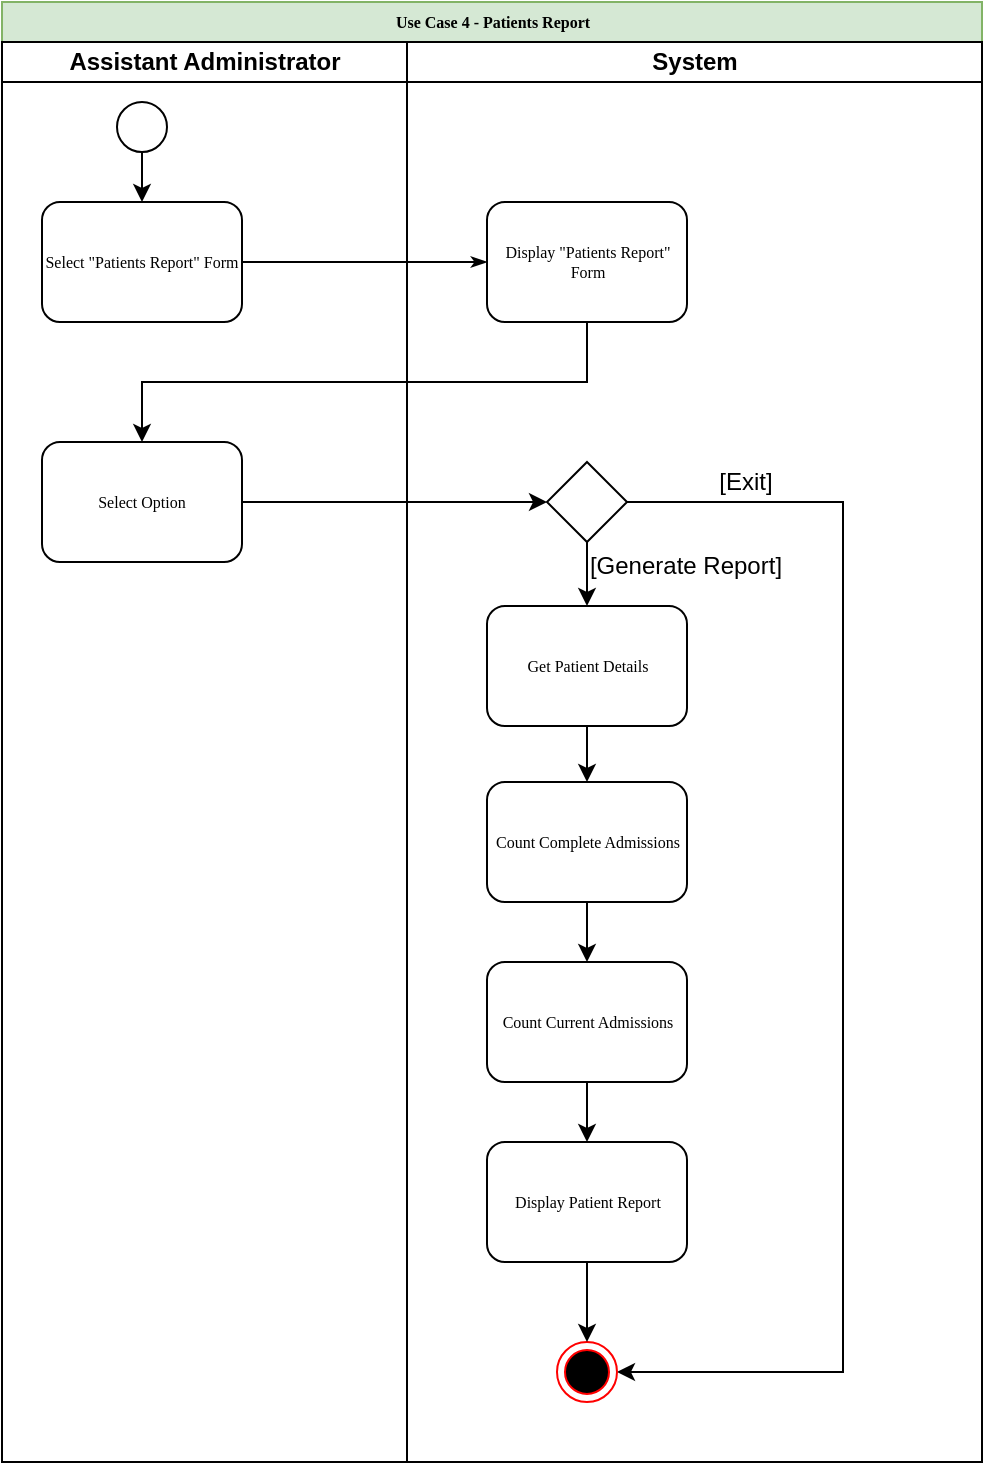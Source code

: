 <mxfile version="13.1.3" type="device"><diagram name="Page-1" id="74e2e168-ea6b-b213-b513-2b3c1d86103e"><mxGraphModel dx="1038" dy="500" grid="1" gridSize="10" guides="1" tooltips="1" connect="1" arrows="1" fold="1" page="1" pageScale="1" pageWidth="1100" pageHeight="850" background="#ffffff" math="0" shadow="0"><root><mxCell id="0"/><mxCell id="1" parent="0"/><mxCell id="77e6c97f196da883-1" value="Use Case 4 - Patients Report" style="swimlane;html=1;childLayout=stackLayout;startSize=20;rounded=0;shadow=0;labelBackgroundColor=none;strokeWidth=1;fontFamily=Verdana;fontSize=8;align=center;fillColor=#d5e8d4;strokeColor=#82b366;" parent="1" vertex="1"><mxGeometry x="70" y="60" width="490" height="730" as="geometry"/></mxCell><mxCell id="77e6c97f196da883-2" value="Assistant Administrator" style="swimlane;html=1;startSize=20;" parent="77e6c97f196da883-1" vertex="1"><mxGeometry y="20" width="202.5" height="710" as="geometry"/></mxCell><mxCell id="ZdBTL1t5dG3beJrsOJjh-3" value="" style="edgeStyle=orthogonalEdgeStyle;rounded=0;orthogonalLoop=1;jettySize=auto;html=1;" parent="77e6c97f196da883-2" source="ZdBTL1t5dG3beJrsOJjh-1" target="77e6c97f196da883-8" edge="1"><mxGeometry relative="1" as="geometry"/></mxCell><mxCell id="ZdBTL1t5dG3beJrsOJjh-1" value="" style="ellipse;whiteSpace=wrap;html=1;aspect=fixed;" parent="77e6c97f196da883-2" vertex="1"><mxGeometry x="57.5" y="30" width="25" height="25" as="geometry"/></mxCell><mxCell id="77e6c97f196da883-8" value="Select &quot;Patients Report&quot; Form" style="rounded=1;whiteSpace=wrap;html=1;shadow=0;labelBackgroundColor=none;strokeWidth=1;fontFamily=Verdana;fontSize=8;align=center;" parent="77e6c97f196da883-2" vertex="1"><mxGeometry x="20" y="80" width="100" height="60" as="geometry"/></mxCell><mxCell id="77e6c97f196da883-9" value="Select Option" style="rounded=1;whiteSpace=wrap;html=1;shadow=0;labelBackgroundColor=none;strokeWidth=1;fontFamily=Verdana;fontSize=8;align=center;" parent="77e6c97f196da883-2" vertex="1"><mxGeometry x="20" y="200" width="100" height="60" as="geometry"/></mxCell><mxCell id="77e6c97f196da883-26" style="edgeStyle=orthogonalEdgeStyle;rounded=1;html=1;labelBackgroundColor=none;startArrow=none;startFill=0;startSize=5;endArrow=classicThin;endFill=1;endSize=5;jettySize=auto;orthogonalLoop=1;strokeWidth=1;fontFamily=Verdana;fontSize=8" parent="77e6c97f196da883-1" source="77e6c97f196da883-8" target="77e6c97f196da883-11" edge="1"><mxGeometry relative="1" as="geometry"/></mxCell><mxCell id="ZdBTL1t5dG3beJrsOJjh-22" style="edgeStyle=orthogonalEdgeStyle;rounded=0;orthogonalLoop=1;jettySize=auto;html=1;exitX=0.5;exitY=1;exitDx=0;exitDy=0;entryX=0.5;entryY=0;entryDx=0;entryDy=0;" parent="77e6c97f196da883-1" source="77e6c97f196da883-11" target="77e6c97f196da883-9" edge="1"><mxGeometry relative="1" as="geometry"/></mxCell><mxCell id="77e6c97f196da883-3" value="System" style="swimlane;html=1;startSize=20;" parent="77e6c97f196da883-1" vertex="1"><mxGeometry x="202.5" y="20" width="287.5" height="710" as="geometry"/></mxCell><mxCell id="ZdBTL1t5dG3beJrsOJjh-29" style="edgeStyle=orthogonalEdgeStyle;rounded=0;orthogonalLoop=1;jettySize=auto;html=1;exitX=0.5;exitY=1;exitDx=0;exitDy=0;entryX=0.5;entryY=0;entryDx=0;entryDy=0;" parent="77e6c97f196da883-3" source="ZdBTL1t5dG3beJrsOJjh-34" target="ZdBTL1t5dG3beJrsOJjh-12" edge="1"><mxGeometry relative="1" as="geometry"><mxPoint x="90" y="440" as="sourcePoint"/></mxGeometry></mxCell><mxCell id="ZdBTL1t5dG3beJrsOJjh-28" style="edgeStyle=orthogonalEdgeStyle;rounded=0;orthogonalLoop=1;jettySize=auto;html=1;exitX=0.5;exitY=1;exitDx=0;exitDy=0;entryX=0.5;entryY=0;entryDx=0;entryDy=0;" parent="77e6c97f196da883-3" source="ZdBTL1t5dG3beJrsOJjh-10" target="ZdBTL1t5dG3beJrsOJjh-34" edge="1"><mxGeometry relative="1" as="geometry"><mxPoint x="90" y="400" as="targetPoint"/></mxGeometry></mxCell><mxCell id="ZdBTL1t5dG3beJrsOJjh-15" value="" style="edgeStyle=orthogonalEdgeStyle;rounded=0;orthogonalLoop=1;jettySize=auto;html=1;" parent="77e6c97f196da883-3" source="ZdBTL1t5dG3beJrsOJjh-12" target="ZdBTL1t5dG3beJrsOJjh-14" edge="1"><mxGeometry relative="1" as="geometry"/></mxCell><mxCell id="h-5WbY8Kj9ZnpLu-7VH0-2" style="edgeStyle=orthogonalEdgeStyle;rounded=0;orthogonalLoop=1;jettySize=auto;html=1;exitX=0.5;exitY=1;exitDx=0;exitDy=0;entryX=0.5;entryY=0;entryDx=0;entryDy=0;" edge="1" parent="77e6c97f196da883-3" source="orHqrfdDFe3BLP-A-lB_-1" target="ZdBTL1t5dG3beJrsOJjh-10"><mxGeometry relative="1" as="geometry"/></mxCell><mxCell id="h-5WbY8Kj9ZnpLu-7VH0-3" style="edgeStyle=orthogonalEdgeStyle;rounded=0;orthogonalLoop=1;jettySize=auto;html=1;exitX=1;exitY=0.5;exitDx=0;exitDy=0;entryX=1;entryY=0.5;entryDx=0;entryDy=0;" edge="1" parent="77e6c97f196da883-3" source="orHqrfdDFe3BLP-A-lB_-1" target="ZdBTL1t5dG3beJrsOJjh-24"><mxGeometry relative="1" as="geometry"><Array as="points"><mxPoint x="218" y="230"/><mxPoint x="218" y="665"/></Array></mxGeometry></mxCell><mxCell id="orHqrfdDFe3BLP-A-lB_-1" value="" style="rhombus;whiteSpace=wrap;html=1;" parent="77e6c97f196da883-3" vertex="1"><mxGeometry x="70" y="210" width="40" height="40" as="geometry"/></mxCell><mxCell id="ZdBTL1t5dG3beJrsOJjh-24" value="" style="ellipse;html=1;shape=endState;fillColor=#000000;strokeColor=#ff0000;" parent="77e6c97f196da883-3" vertex="1"><mxGeometry x="75" y="650" width="30" height="30" as="geometry"/></mxCell><mxCell id="orHqrfdDFe3BLP-A-lB_-2" style="edgeStyle=orthogonalEdgeStyle;rounded=0;orthogonalLoop=1;jettySize=auto;html=1;exitX=0.5;exitY=1;exitDx=0;exitDy=0;entryX=0.5;entryY=0;entryDx=0;entryDy=0;" parent="77e6c97f196da883-3" source="ZdBTL1t5dG3beJrsOJjh-14" target="ZdBTL1t5dG3beJrsOJjh-24" edge="1"><mxGeometry relative="1" as="geometry"/></mxCell><mxCell id="ZdBTL1t5dG3beJrsOJjh-14" value="Display Patient Report" style="rounded=1;whiteSpace=wrap;html=1;shadow=0;labelBackgroundColor=none;strokeWidth=1;fontFamily=Verdana;fontSize=8;align=center;" parent="77e6c97f196da883-3" vertex="1"><mxGeometry x="40" y="550" width="100" height="60" as="geometry"/></mxCell><mxCell id="ZdBTL1t5dG3beJrsOJjh-10" value="Get Patient Details" style="rounded=1;whiteSpace=wrap;html=1;shadow=0;labelBackgroundColor=none;strokeWidth=1;fontFamily=Verdana;fontSize=8;align=center;" parent="77e6c97f196da883-3" vertex="1"><mxGeometry x="40" y="282" width="100" height="60" as="geometry"/></mxCell><mxCell id="77e6c97f196da883-11" value="Display &quot;Patients Report&quot; Form" style="rounded=1;whiteSpace=wrap;html=1;shadow=0;labelBackgroundColor=none;strokeWidth=1;fontFamily=Verdana;fontSize=8;align=center;" parent="77e6c97f196da883-3" vertex="1"><mxGeometry x="40" y="80" width="100" height="60" as="geometry"/></mxCell><mxCell id="ZdBTL1t5dG3beJrsOJjh-34" value="Count Complete Admissions" style="rounded=1;whiteSpace=wrap;html=1;shadow=0;labelBackgroundColor=none;strokeWidth=1;fontFamily=Verdana;fontSize=8;align=center;" parent="77e6c97f196da883-3" vertex="1"><mxGeometry x="40" y="370" width="100" height="60" as="geometry"/></mxCell><mxCell id="ZdBTL1t5dG3beJrsOJjh-12" value="Count Current Admissions" style="rounded=1;whiteSpace=wrap;html=1;shadow=0;labelBackgroundColor=none;strokeWidth=1;fontFamily=Verdana;fontSize=8;align=center;" parent="77e6c97f196da883-3" vertex="1"><mxGeometry x="40" y="460" width="100" height="60" as="geometry"/></mxCell><mxCell id="ZdBTL1t5dG3beJrsOJjh-45" value="[Generate Report]" style="text;html=1;strokeColor=none;fillColor=none;align=center;verticalAlign=middle;whiteSpace=wrap;rounded=0;" parent="77e6c97f196da883-3" vertex="1"><mxGeometry x="89.75" y="252" width="100" height="20" as="geometry"/></mxCell><mxCell id="orHqrfdDFe3BLP-A-lB_-4" value="[Exit]" style="text;html=1;strokeColor=none;fillColor=none;align=center;verticalAlign=middle;whiteSpace=wrap;rounded=0;" parent="77e6c97f196da883-3" vertex="1"><mxGeometry x="149.75" y="210" width="40" height="20" as="geometry"/></mxCell><mxCell id="h-5WbY8Kj9ZnpLu-7VH0-1" style="edgeStyle=orthogonalEdgeStyle;rounded=0;orthogonalLoop=1;jettySize=auto;html=1;exitX=1;exitY=0.5;exitDx=0;exitDy=0;entryX=0;entryY=0.5;entryDx=0;entryDy=0;" edge="1" parent="77e6c97f196da883-1" source="77e6c97f196da883-9" target="orHqrfdDFe3BLP-A-lB_-1"><mxGeometry relative="1" as="geometry"/></mxCell></root></mxGraphModel></diagram></mxfile>